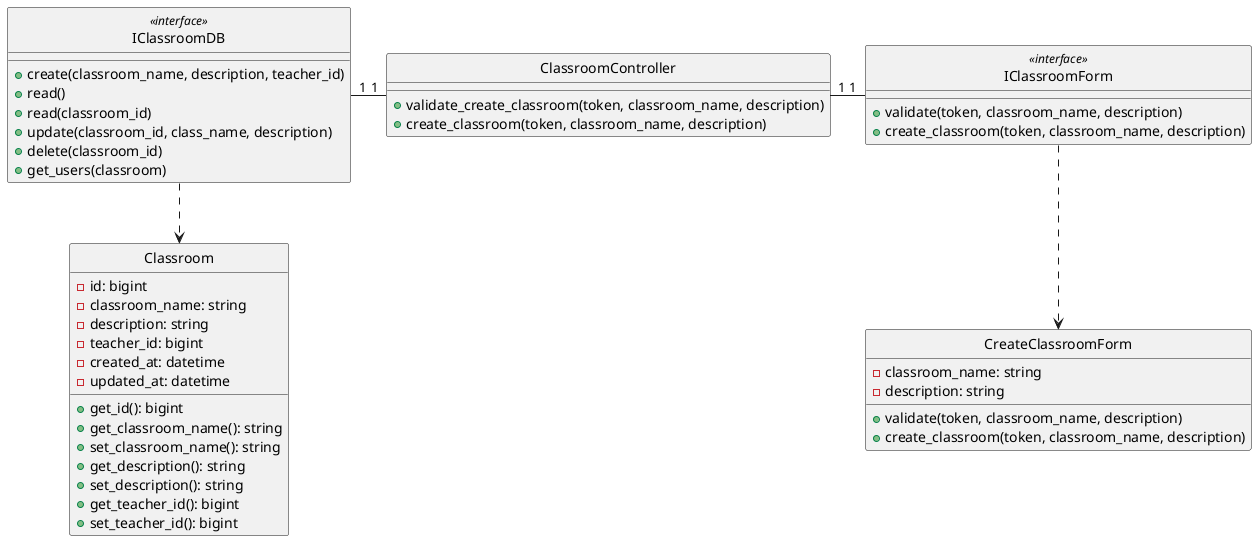 @startuml createClass

class Classroom {
    - id: bigint
    - classroom_name: string
    - description: string
    - teacher_id: bigint
    - created_at: datetime
    - updated_at: datetime

    + get_id(): bigint
    + get_classroom_name(): string
    + set_classroom_name(): string
    + get_description(): string
    + set_description(): string
    + get_teacher_id(): bigint
    + set_teacher_id(): bigint
}

class IClassroomDB <<interface>> {
    + create(classroom_name, description, teacher_id)
    + read()
    + read(classroom_id)
    + update(classroom_id, class_name, description)
    + delete(classroom_id)
    + get_users(classroom)
}

class CreateClassroomForm {
    - classroom_name: string
    - description: string

    + validate(token, classroom_name, description)
    + create_classroom(token, classroom_name, description)
}

class IClassroomForm <<interface>> {
    + validate(token, classroom_name, description)
    + create_classroom(token, classroom_name, description)
}

class ClassroomController {
    + validate_create_classroom(token, classroom_name, description)
    + create_classroom(token, classroom_name, description)
}

hide Classroom circle
hide IClassroomDB <<interface>> circle
hide CreateClassroomForm circle
hide IClassroomForm <<interface>> circle
hide ClassroomController circle

IClassroomDB -down.> Classroom
IClassroomForm .down.> CreateClassroomForm
ClassroomController "1"-left-"1" IClassroomDB
IClassroomForm "1"-left-"1" ClassroomController


@enduml
